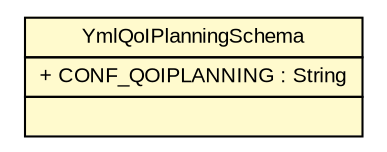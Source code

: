 #!/usr/local/bin/dot
#
# Class diagram 
# Generated by UMLGraph version R5_6-24-gf6e263 (http://www.umlgraph.org/)
#

digraph G {
	edge [fontname="arial",fontsize=10,labelfontname="arial",labelfontsize=10];
	node [fontname="arial",fontsize=10,shape=plaintext];
	nodesep=0.25;
	ranksep=0.5;
	// gov.sandia.cf.application.configuration.qoiplanning.YmlQoIPlanningSchema
	c449685 [label=<<table title="gov.sandia.cf.application.configuration.qoiplanning.YmlQoIPlanningSchema" border="0" cellborder="1" cellspacing="0" cellpadding="2" port="p" bgcolor="lemonChiffon" href="./YmlQoIPlanningSchema.html">
		<tr><td><table border="0" cellspacing="0" cellpadding="1">
<tr><td align="center" balign="center"> YmlQoIPlanningSchema </td></tr>
		</table></td></tr>
		<tr><td><table border="0" cellspacing="0" cellpadding="1">
<tr><td align="left" balign="left"> + CONF_QOIPLANNING : String </td></tr>
		</table></td></tr>
		<tr><td><table border="0" cellspacing="0" cellpadding="1">
<tr><td align="left" balign="left">  </td></tr>
		</table></td></tr>
		</table>>, URL="./YmlQoIPlanningSchema.html", fontname="arial", fontcolor="black", fontsize=10.0];
}

